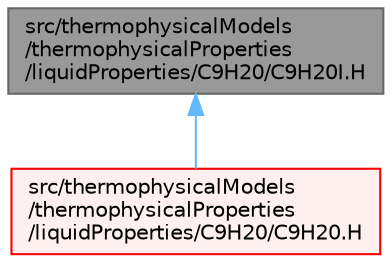 digraph "src/thermophysicalModels/thermophysicalProperties/liquidProperties/C9H20/C9H20I.H"
{
 // LATEX_PDF_SIZE
  bgcolor="transparent";
  edge [fontname=Helvetica,fontsize=10,labelfontname=Helvetica,labelfontsize=10];
  node [fontname=Helvetica,fontsize=10,shape=box,height=0.2,width=0.4];
  Node1 [id="Node000001",label="src/thermophysicalModels\l/thermophysicalProperties\l/liquidProperties/C9H20/C9H20I.H",height=0.2,width=0.4,color="gray40", fillcolor="grey60", style="filled", fontcolor="black",tooltip=" "];
  Node1 -> Node2 [id="edge1_Node000001_Node000002",dir="back",color="steelblue1",style="solid",tooltip=" "];
  Node2 [id="Node000002",label="src/thermophysicalModels\l/thermophysicalProperties\l/liquidProperties/C9H20/C9H20.H",height=0.2,width=0.4,color="red", fillcolor="#FFF0F0", style="filled",URL="$C9H20_8H.html",tooltip=" "];
}
